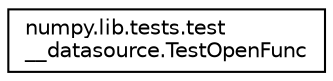 digraph "Graphical Class Hierarchy"
{
 // LATEX_PDF_SIZE
  edge [fontname="Helvetica",fontsize="10",labelfontname="Helvetica",labelfontsize="10"];
  node [fontname="Helvetica",fontsize="10",shape=record];
  rankdir="LR";
  Node0 [label="numpy.lib.tests.test\l__datasource.TestOpenFunc",height=0.2,width=0.4,color="black", fillcolor="white", style="filled",URL="$classnumpy_1_1lib_1_1tests_1_1test____datasource_1_1TestOpenFunc.html",tooltip=" "];
}

